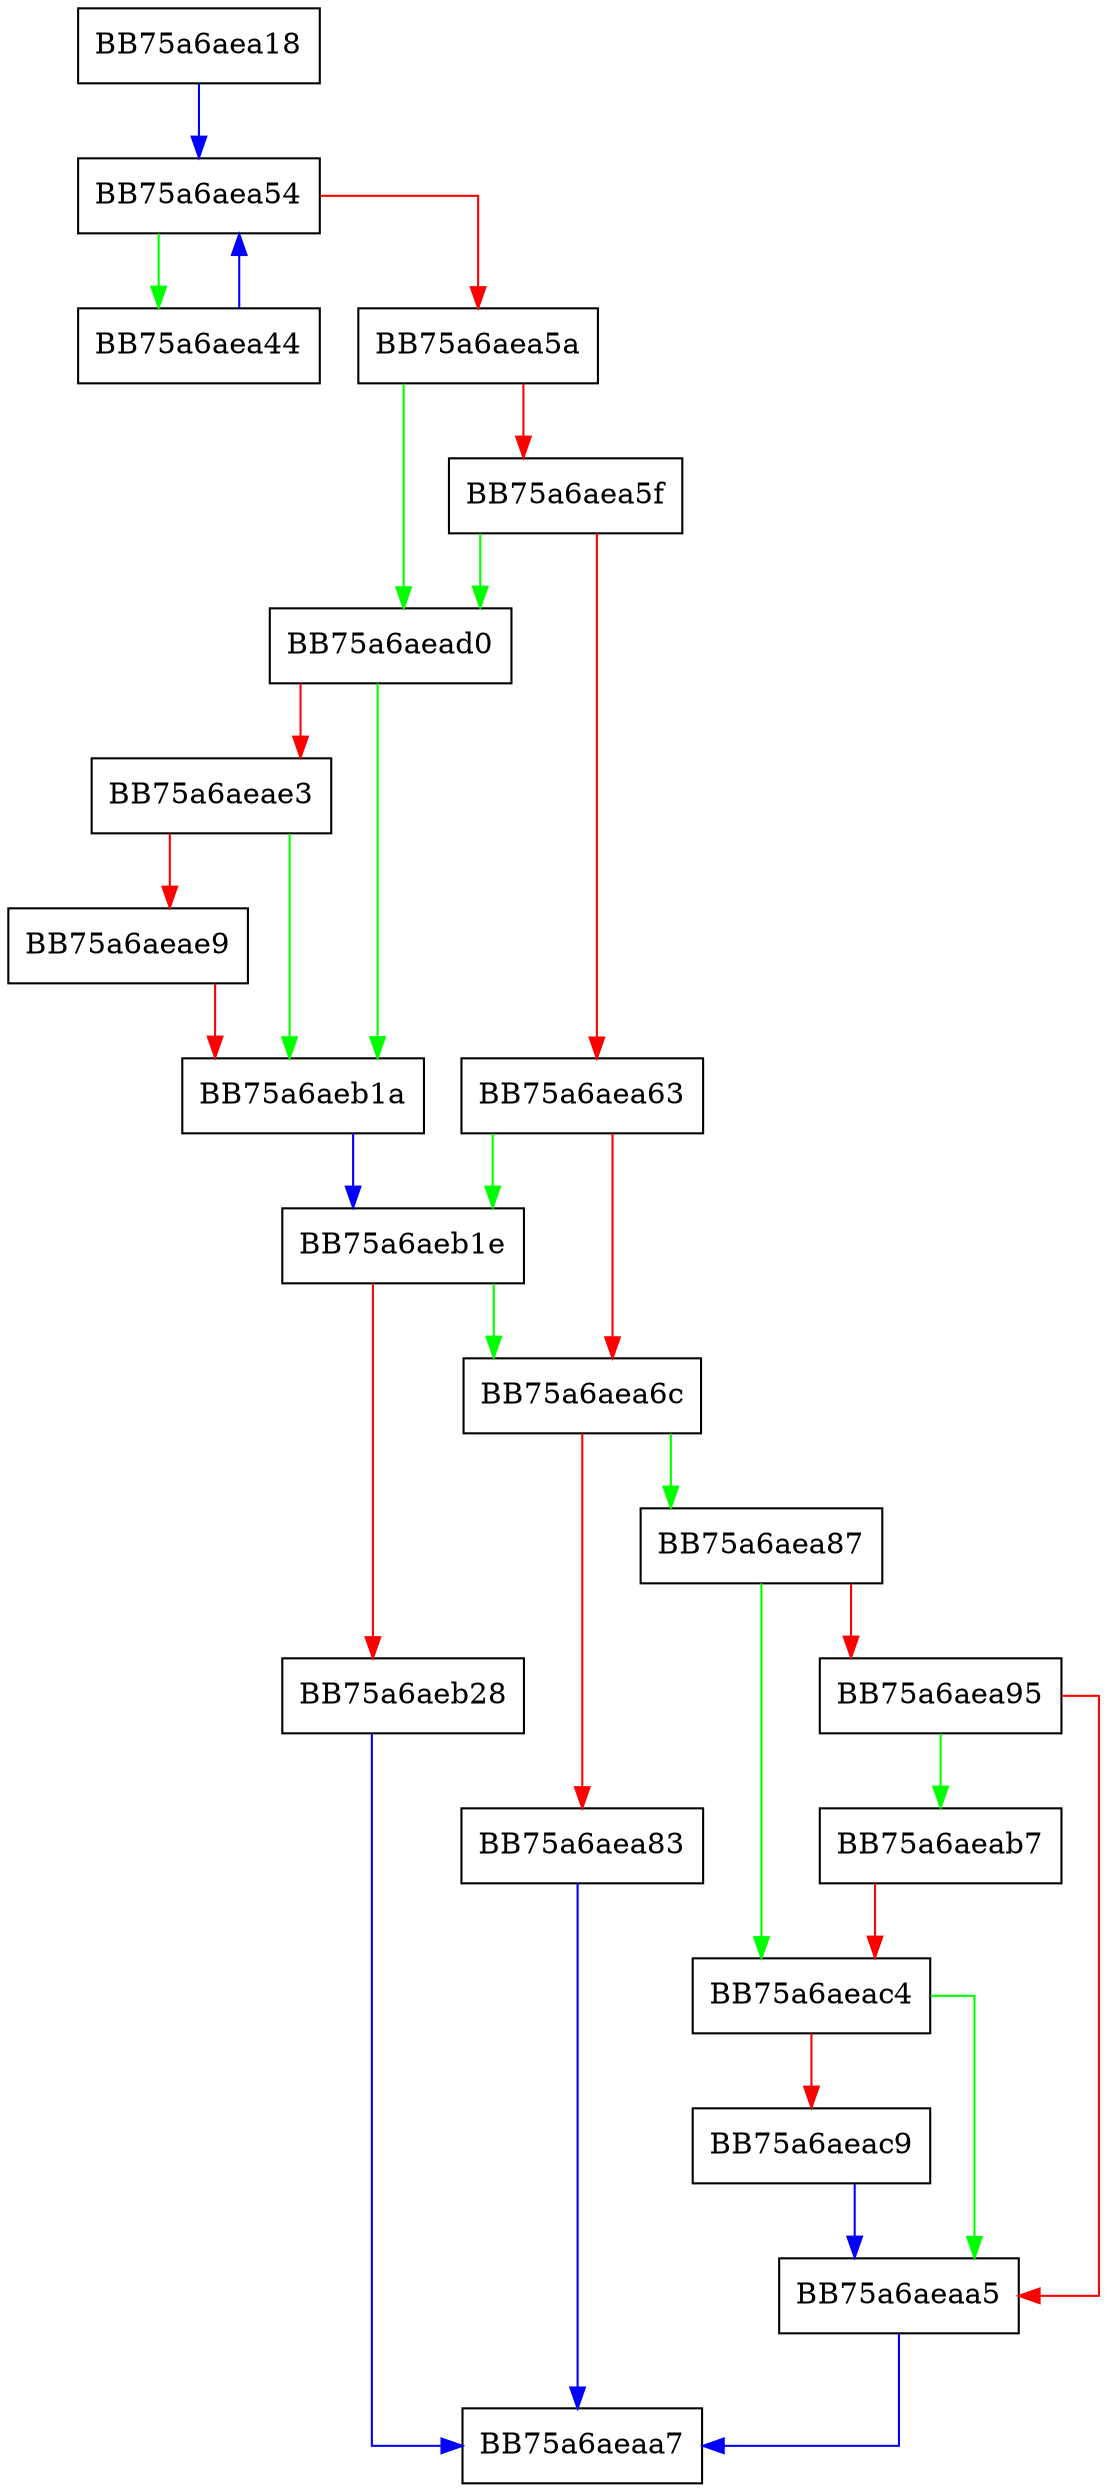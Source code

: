 digraph load_from_validatetrust {
  node [shape="box"];
  graph [splines=ortho];
  BB75a6aea18 -> BB75a6aea54 [color="blue"];
  BB75a6aea44 -> BB75a6aea54 [color="blue"];
  BB75a6aea54 -> BB75a6aea44 [color="green"];
  BB75a6aea54 -> BB75a6aea5a [color="red"];
  BB75a6aea5a -> BB75a6aead0 [color="green"];
  BB75a6aea5a -> BB75a6aea5f [color="red"];
  BB75a6aea5f -> BB75a6aead0 [color="green"];
  BB75a6aea5f -> BB75a6aea63 [color="red"];
  BB75a6aea63 -> BB75a6aeb1e [color="green"];
  BB75a6aea63 -> BB75a6aea6c [color="red"];
  BB75a6aea6c -> BB75a6aea87 [color="green"];
  BB75a6aea6c -> BB75a6aea83 [color="red"];
  BB75a6aea83 -> BB75a6aeaa7 [color="blue"];
  BB75a6aea87 -> BB75a6aeac4 [color="green"];
  BB75a6aea87 -> BB75a6aea95 [color="red"];
  BB75a6aea95 -> BB75a6aeab7 [color="green"];
  BB75a6aea95 -> BB75a6aeaa5 [color="red"];
  BB75a6aeaa5 -> BB75a6aeaa7 [color="blue"];
  BB75a6aeab7 -> BB75a6aeac4 [color="red"];
  BB75a6aeac4 -> BB75a6aeaa5 [color="green"];
  BB75a6aeac4 -> BB75a6aeac9 [color="red"];
  BB75a6aeac9 -> BB75a6aeaa5 [color="blue"];
  BB75a6aead0 -> BB75a6aeb1a [color="green"];
  BB75a6aead0 -> BB75a6aeae3 [color="red"];
  BB75a6aeae3 -> BB75a6aeb1a [color="green"];
  BB75a6aeae3 -> BB75a6aeae9 [color="red"];
  BB75a6aeae9 -> BB75a6aeb1a [color="red"];
  BB75a6aeb1a -> BB75a6aeb1e [color="blue"];
  BB75a6aeb1e -> BB75a6aea6c [color="green"];
  BB75a6aeb1e -> BB75a6aeb28 [color="red"];
  BB75a6aeb28 -> BB75a6aeaa7 [color="blue"];
}